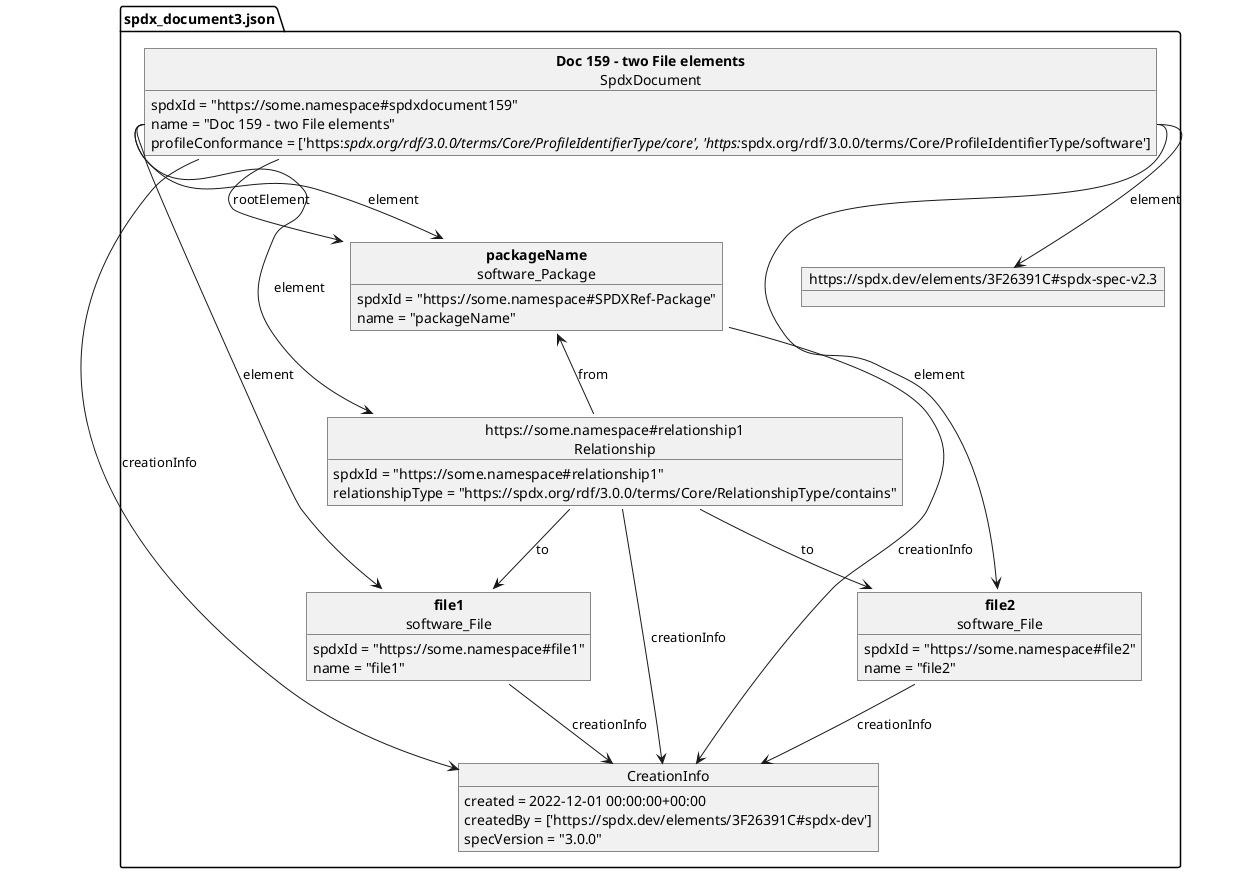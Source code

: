 @startuml
Package "spdx_document3.json" as 8cb3bce7ae12e7ffe984b0ce37bc1df9 {
object "CreationInfo" as 8cb3bce7ae12e7ffe984b0ce37bc1df9_o1
object "https://some.namespace#relationship1\nRelationship" as 8cb3bce7ae12e7ffe984b0ce37bc1df9_o2
object "<b>packageName</b>\nsoftware_Package" as 8cb3bce7ae12e7ffe984b0ce37bc1df9_o3
object "<b>file1</b>\nsoftware_File" as 8cb3bce7ae12e7ffe984b0ce37bc1df9_o4
object "<b>file2</b>\nsoftware_File" as 8cb3bce7ae12e7ffe984b0ce37bc1df9_o5
object "<b>Doc 159 - two File elements</b>\nSpdxDocument" as 8cb3bce7ae12e7ffe984b0ce37bc1df9_o6
object "https://spdx.dev/elements/3F26391C#spdx-spec-v2.3" as 8cb3bce7ae12e7ffe984b0ce37bc1df9_40fc832dcb749cedfc53bff0e9324602
}
8cb3bce7ae12e7ffe984b0ce37bc1df9_o1 : created = 2022-12-01 00:00:00+00:00
8cb3bce7ae12e7ffe984b0ce37bc1df9_o1 : createdBy = ['https://spdx.dev/elements/3F26391C#spdx-dev']
8cb3bce7ae12e7ffe984b0ce37bc1df9_o1 : specVersion = "3.0.0"
8cb3bce7ae12e7ffe984b0ce37bc1df9_o2 : spdxId = "https://some.namespace#relationship1"
8cb3bce7ae12e7ffe984b0ce37bc1df9_o2::creationInfo --> 8cb3bce7ae12e7ffe984b0ce37bc1df9_o1 : creationInfo
8cb3bce7ae12e7ffe984b0ce37bc1df9_o3 : spdxId = "https://some.namespace#SPDXRef-Package"
8cb3bce7ae12e7ffe984b0ce37bc1df9_o3::creationInfo --> 8cb3bce7ae12e7ffe984b0ce37bc1df9_o1 : creationInfo
8cb3bce7ae12e7ffe984b0ce37bc1df9_o3 : name = "packageName"
8cb3bce7ae12e7ffe984b0ce37bc1df9_o3 <-- 8cb3bce7ae12e7ffe984b0ce37bc1df9_o2::from : from
8cb3bce7ae12e7ffe984b0ce37bc1df9_o2 : relationshipType = "https://spdx.org/rdf/3.0.0/terms/Core/RelationshipType/contains"
8cb3bce7ae12e7ffe984b0ce37bc1df9_o4 : spdxId = "https://some.namespace#file1"
8cb3bce7ae12e7ffe984b0ce37bc1df9_o4::creationInfo --> 8cb3bce7ae12e7ffe984b0ce37bc1df9_o1 : creationInfo
8cb3bce7ae12e7ffe984b0ce37bc1df9_o4 : name = "file1"
8cb3bce7ae12e7ffe984b0ce37bc1df9_o2::to --> 8cb3bce7ae12e7ffe984b0ce37bc1df9_o4 : to
8cb3bce7ae12e7ffe984b0ce37bc1df9_o5 : spdxId = "https://some.namespace#file2"
8cb3bce7ae12e7ffe984b0ce37bc1df9_o5::creationInfo --> 8cb3bce7ae12e7ffe984b0ce37bc1df9_o1 : creationInfo
8cb3bce7ae12e7ffe984b0ce37bc1df9_o5 : name = "file2"
8cb3bce7ae12e7ffe984b0ce37bc1df9_o2::to --> 8cb3bce7ae12e7ffe984b0ce37bc1df9_o5 : to
8cb3bce7ae12e7ffe984b0ce37bc1df9_o6 : spdxId = "https://some.namespace#spdxdocument159"
8cb3bce7ae12e7ffe984b0ce37bc1df9_o6::creationInfo --> 8cb3bce7ae12e7ffe984b0ce37bc1df9_o1 : creationInfo
8cb3bce7ae12e7ffe984b0ce37bc1df9_o6 : name = "Doc 159 - two File elements"
8cb3bce7ae12e7ffe984b0ce37bc1df9_o6::element --> 8cb3bce7ae12e7ffe984b0ce37bc1df9_o3 : element
8cb3bce7ae12e7ffe984b0ce37bc1df9_o6::element --> 8cb3bce7ae12e7ffe984b0ce37bc1df9_o4 : element
8cb3bce7ae12e7ffe984b0ce37bc1df9_o6::element --> 8cb3bce7ae12e7ffe984b0ce37bc1df9_o5 : element
8cb3bce7ae12e7ffe984b0ce37bc1df9_o6::element --> 8cb3bce7ae12e7ffe984b0ce37bc1df9_40fc832dcb749cedfc53bff0e9324602 : element
8cb3bce7ae12e7ffe984b0ce37bc1df9_o6::element --> 8cb3bce7ae12e7ffe984b0ce37bc1df9_o2 : element
8cb3bce7ae12e7ffe984b0ce37bc1df9_o6 : profileConformance = ['https://spdx.org/rdf/3.0.0/terms/Core/ProfileIdentifierType/core', 'https://spdx.org/rdf/3.0.0/terms/Core/ProfileIdentifierType/software']
8cb3bce7ae12e7ffe984b0ce37bc1df9_o6::rootElement --> 8cb3bce7ae12e7ffe984b0ce37bc1df9_o3 : rootElement
@enduml
